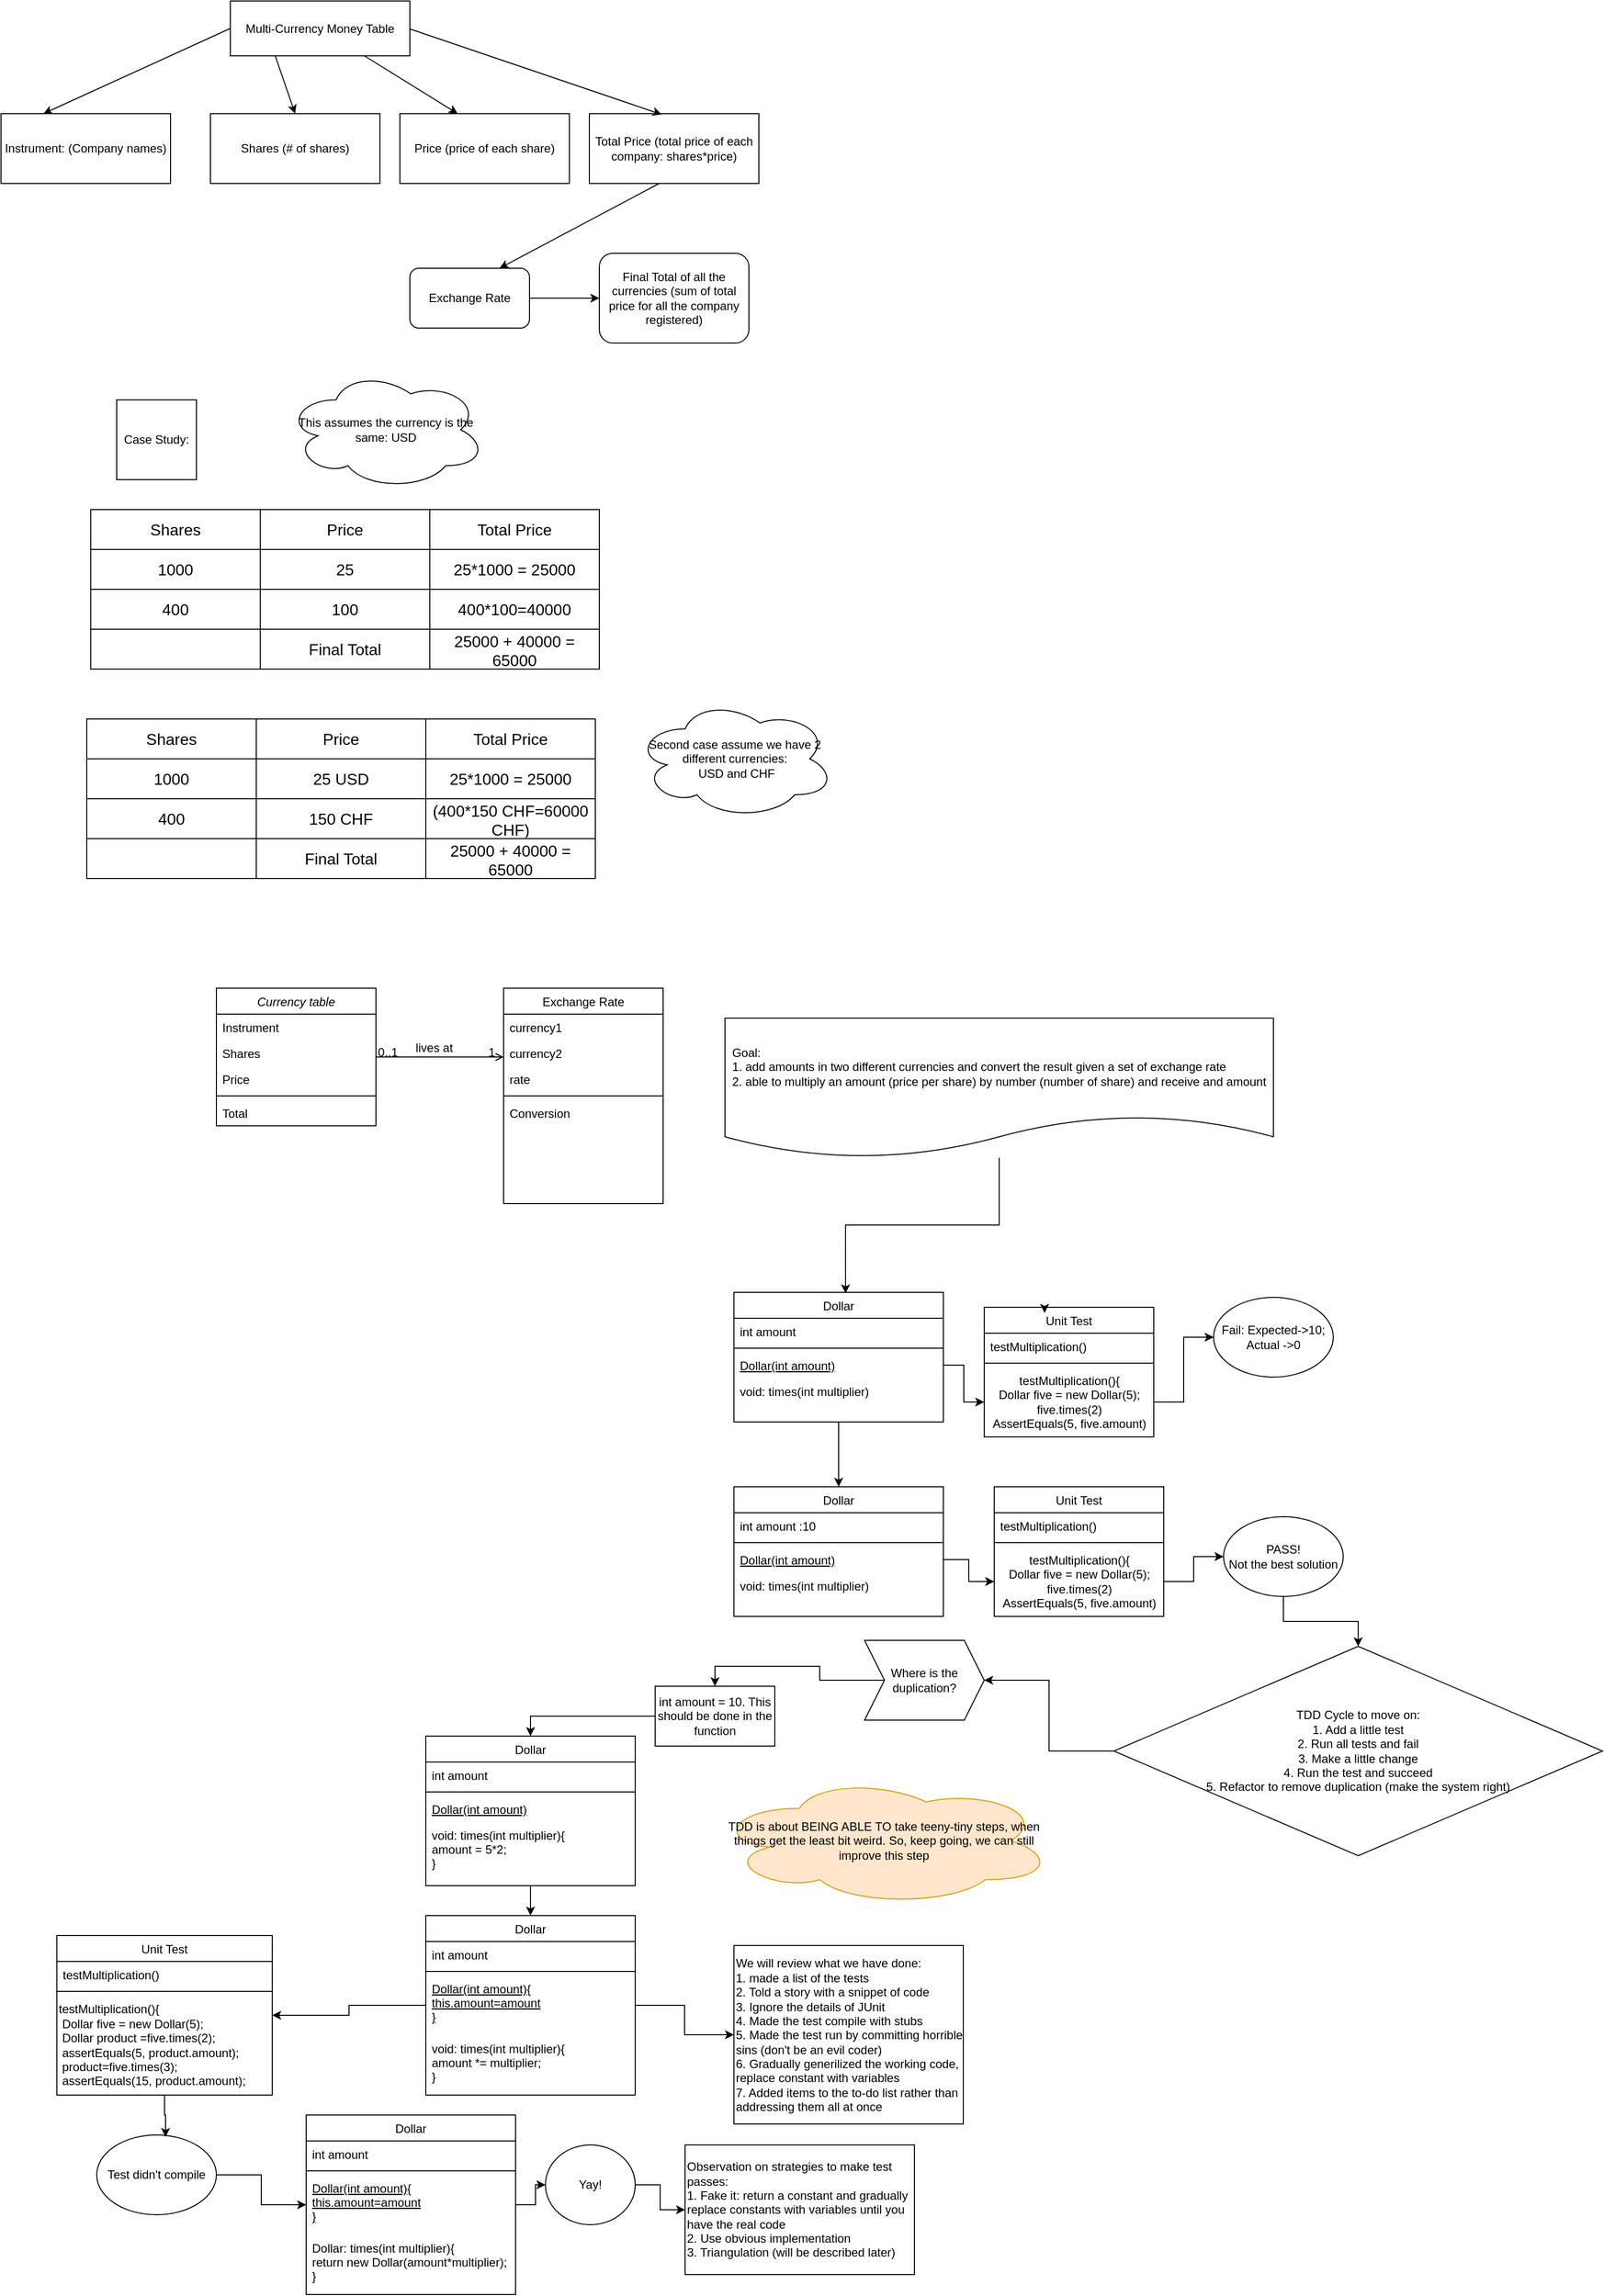 <mxfile version="21.6.6" type="github">
  <diagram id="C5RBs43oDa-KdzZeNtuy" name="Page-1">
    <mxGraphModel dx="1434" dy="750" grid="1" gridSize="10" guides="1" tooltips="1" connect="1" arrows="1" fold="1" page="1" pageScale="1" pageWidth="827" pageHeight="1169" math="0" shadow="0">
      <root>
        <mxCell id="WIyWlLk6GJQsqaUBKTNV-0" />
        <mxCell id="WIyWlLk6GJQsqaUBKTNV-1" parent="WIyWlLk6GJQsqaUBKTNV-0" />
        <mxCell id="zkfFHV4jXpPFQw0GAbJ--0" value="Currency table" style="swimlane;fontStyle=2;align=center;verticalAlign=top;childLayout=stackLayout;horizontal=1;startSize=26;horizontalStack=0;resizeParent=1;resizeLast=0;collapsible=1;marginBottom=0;rounded=0;shadow=0;strokeWidth=1;" parent="WIyWlLk6GJQsqaUBKTNV-1" vertex="1">
          <mxGeometry x="250" y="1020" width="160" height="138" as="geometry">
            <mxRectangle x="230" y="140" width="160" height="26" as="alternateBounds" />
          </mxGeometry>
        </mxCell>
        <mxCell id="zkfFHV4jXpPFQw0GAbJ--1" value="Instrument" style="text;align=left;verticalAlign=top;spacingLeft=4;spacingRight=4;overflow=hidden;rotatable=0;points=[[0,0.5],[1,0.5]];portConstraint=eastwest;" parent="zkfFHV4jXpPFQw0GAbJ--0" vertex="1">
          <mxGeometry y="26" width="160" height="26" as="geometry" />
        </mxCell>
        <mxCell id="zkfFHV4jXpPFQw0GAbJ--2" value="Shares" style="text;align=left;verticalAlign=top;spacingLeft=4;spacingRight=4;overflow=hidden;rotatable=0;points=[[0,0.5],[1,0.5]];portConstraint=eastwest;rounded=0;shadow=0;html=0;" parent="zkfFHV4jXpPFQw0GAbJ--0" vertex="1">
          <mxGeometry y="52" width="160" height="26" as="geometry" />
        </mxCell>
        <mxCell id="zkfFHV4jXpPFQw0GAbJ--3" value="Price" style="text;align=left;verticalAlign=top;spacingLeft=4;spacingRight=4;overflow=hidden;rotatable=0;points=[[0,0.5],[1,0.5]];portConstraint=eastwest;rounded=0;shadow=0;html=0;" parent="zkfFHV4jXpPFQw0GAbJ--0" vertex="1">
          <mxGeometry y="78" width="160" height="26" as="geometry" />
        </mxCell>
        <mxCell id="zkfFHV4jXpPFQw0GAbJ--4" value="" style="line;html=1;strokeWidth=1;align=left;verticalAlign=middle;spacingTop=-1;spacingLeft=3;spacingRight=3;rotatable=0;labelPosition=right;points=[];portConstraint=eastwest;" parent="zkfFHV4jXpPFQw0GAbJ--0" vertex="1">
          <mxGeometry y="104" width="160" height="8" as="geometry" />
        </mxCell>
        <mxCell id="zkfFHV4jXpPFQw0GAbJ--5" value="Total" style="text;align=left;verticalAlign=top;spacingLeft=4;spacingRight=4;overflow=hidden;rotatable=0;points=[[0,0.5],[1,0.5]];portConstraint=eastwest;" parent="zkfFHV4jXpPFQw0GAbJ--0" vertex="1">
          <mxGeometry y="112" width="160" height="26" as="geometry" />
        </mxCell>
        <mxCell id="K9V3QC0t0sdOItGHkeq5-19" style="edgeStyle=orthogonalEdgeStyle;rounded=0;orthogonalLoop=1;jettySize=auto;html=1;entryX=0.5;entryY=0;entryDx=0;entryDy=0;" edge="1" parent="WIyWlLk6GJQsqaUBKTNV-1" source="zkfFHV4jXpPFQw0GAbJ--6" target="K9V3QC0t0sdOItGHkeq5-5">
          <mxGeometry relative="1" as="geometry" />
        </mxCell>
        <mxCell id="zkfFHV4jXpPFQw0GAbJ--6" value="Dollar" style="swimlane;fontStyle=0;align=center;verticalAlign=top;childLayout=stackLayout;horizontal=1;startSize=26;horizontalStack=0;resizeParent=1;resizeLast=0;collapsible=1;marginBottom=0;rounded=0;shadow=0;strokeWidth=1;" parent="WIyWlLk6GJQsqaUBKTNV-1" vertex="1">
          <mxGeometry x="769" y="1325" width="210" height="130" as="geometry">
            <mxRectangle x="130" y="380" width="160" height="26" as="alternateBounds" />
          </mxGeometry>
        </mxCell>
        <mxCell id="zkfFHV4jXpPFQw0GAbJ--7" value="int amount " style="text;align=left;verticalAlign=top;spacingLeft=4;spacingRight=4;overflow=hidden;rotatable=0;points=[[0,0.5],[1,0.5]];portConstraint=eastwest;" parent="zkfFHV4jXpPFQw0GAbJ--6" vertex="1">
          <mxGeometry y="26" width="210" height="26" as="geometry" />
        </mxCell>
        <mxCell id="zkfFHV4jXpPFQw0GAbJ--9" value="" style="line;html=1;strokeWidth=1;align=left;verticalAlign=middle;spacingTop=-1;spacingLeft=3;spacingRight=3;rotatable=0;labelPosition=right;points=[];portConstraint=eastwest;" parent="zkfFHV4jXpPFQw0GAbJ--6" vertex="1">
          <mxGeometry y="52" width="210" height="8" as="geometry" />
        </mxCell>
        <mxCell id="zkfFHV4jXpPFQw0GAbJ--10" value="Dollar(int amount)" style="text;align=left;verticalAlign=top;spacingLeft=4;spacingRight=4;overflow=hidden;rotatable=0;points=[[0,0.5],[1,0.5]];portConstraint=eastwest;fontStyle=4" parent="zkfFHV4jXpPFQw0GAbJ--6" vertex="1">
          <mxGeometry y="60" width="210" height="26" as="geometry" />
        </mxCell>
        <mxCell id="K9V3QC0t0sdOItGHkeq5-0" value="void: times(int multiplier)" style="text;align=left;verticalAlign=top;spacingLeft=4;spacingRight=4;overflow=hidden;rotatable=0;points=[[0,0.5],[1,0.5]];portConstraint=eastwest;rounded=0;shadow=0;html=0;" vertex="1" parent="zkfFHV4jXpPFQw0GAbJ--6">
          <mxGeometry y="86" width="210" height="26" as="geometry" />
        </mxCell>
        <mxCell id="zkfFHV4jXpPFQw0GAbJ--13" value="Unit Test" style="swimlane;fontStyle=0;align=center;verticalAlign=top;childLayout=stackLayout;horizontal=1;startSize=26;horizontalStack=0;resizeParent=1;resizeLast=0;collapsible=1;marginBottom=0;rounded=0;shadow=0;strokeWidth=1;" parent="WIyWlLk6GJQsqaUBKTNV-1" vertex="1">
          <mxGeometry x="1020" y="1340" width="170" height="130" as="geometry">
            <mxRectangle x="340" y="380" width="170" height="26" as="alternateBounds" />
          </mxGeometry>
        </mxCell>
        <mxCell id="zkfFHV4jXpPFQw0GAbJ--14" value="testMultiplication()" style="text;align=left;verticalAlign=top;spacingLeft=4;spacingRight=4;overflow=hidden;rotatable=0;points=[[0,0.5],[1,0.5]];portConstraint=eastwest;" parent="zkfFHV4jXpPFQw0GAbJ--13" vertex="1">
          <mxGeometry y="26" width="170" height="26" as="geometry" />
        </mxCell>
        <mxCell id="zkfFHV4jXpPFQw0GAbJ--15" value="" style="line;html=1;strokeWidth=1;align=left;verticalAlign=middle;spacingTop=-1;spacingLeft=3;spacingRight=3;rotatable=0;labelPosition=right;points=[];portConstraint=eastwest;" parent="zkfFHV4jXpPFQw0GAbJ--13" vertex="1">
          <mxGeometry y="52" width="170" height="8" as="geometry" />
        </mxCell>
        <mxCell id="K9V3QC0t0sdOItGHkeq5-2" value="testMultiplication(){&lt;br&gt;Dollar five = new Dollar(5);&lt;br&gt;five.times(2)&lt;br&gt;AssertEquals(5, five.amount)" style="text;html=1;align=center;verticalAlign=middle;resizable=0;points=[];autosize=1;strokeColor=none;fillColor=none;" vertex="1" parent="zkfFHV4jXpPFQw0GAbJ--13">
          <mxGeometry y="60" width="170" height="70" as="geometry" />
        </mxCell>
        <mxCell id="zkfFHV4jXpPFQw0GAbJ--17" value="Exchange Rate" style="swimlane;fontStyle=0;align=center;verticalAlign=top;childLayout=stackLayout;horizontal=1;startSize=26;horizontalStack=0;resizeParent=1;resizeLast=0;collapsible=1;marginBottom=0;rounded=0;shadow=0;strokeWidth=1;" parent="WIyWlLk6GJQsqaUBKTNV-1" vertex="1">
          <mxGeometry x="538" y="1020" width="160" height="216" as="geometry">
            <mxRectangle x="550" y="140" width="160" height="26" as="alternateBounds" />
          </mxGeometry>
        </mxCell>
        <mxCell id="zkfFHV4jXpPFQw0GAbJ--18" value="currency1" style="text;align=left;verticalAlign=top;spacingLeft=4;spacingRight=4;overflow=hidden;rotatable=0;points=[[0,0.5],[1,0.5]];portConstraint=eastwest;" parent="zkfFHV4jXpPFQw0GAbJ--17" vertex="1">
          <mxGeometry y="26" width="160" height="26" as="geometry" />
        </mxCell>
        <mxCell id="zkfFHV4jXpPFQw0GAbJ--19" value="currency2" style="text;align=left;verticalAlign=top;spacingLeft=4;spacingRight=4;overflow=hidden;rotatable=0;points=[[0,0.5],[1,0.5]];portConstraint=eastwest;rounded=0;shadow=0;html=0;" parent="zkfFHV4jXpPFQw0GAbJ--17" vertex="1">
          <mxGeometry y="52" width="160" height="26" as="geometry" />
        </mxCell>
        <mxCell id="zkfFHV4jXpPFQw0GAbJ--22" value="rate" style="text;align=left;verticalAlign=top;spacingLeft=4;spacingRight=4;overflow=hidden;rotatable=0;points=[[0,0.5],[1,0.5]];portConstraint=eastwest;rounded=0;shadow=0;html=0;" parent="zkfFHV4jXpPFQw0GAbJ--17" vertex="1">
          <mxGeometry y="78" width="160" height="26" as="geometry" />
        </mxCell>
        <mxCell id="zkfFHV4jXpPFQw0GAbJ--23" value="" style="line;html=1;strokeWidth=1;align=left;verticalAlign=middle;spacingTop=-1;spacingLeft=3;spacingRight=3;rotatable=0;labelPosition=right;points=[];portConstraint=eastwest;" parent="zkfFHV4jXpPFQw0GAbJ--17" vertex="1">
          <mxGeometry y="104" width="160" height="8" as="geometry" />
        </mxCell>
        <mxCell id="zkfFHV4jXpPFQw0GAbJ--24" value="Conversion" style="text;align=left;verticalAlign=top;spacingLeft=4;spacingRight=4;overflow=hidden;rotatable=0;points=[[0,0.5],[1,0.5]];portConstraint=eastwest;" parent="zkfFHV4jXpPFQw0GAbJ--17" vertex="1">
          <mxGeometry y="112" width="160" height="26" as="geometry" />
        </mxCell>
        <mxCell id="zkfFHV4jXpPFQw0GAbJ--26" value="" style="endArrow=open;shadow=0;strokeWidth=1;rounded=0;endFill=1;edgeStyle=elbowEdgeStyle;elbow=vertical;" parent="WIyWlLk6GJQsqaUBKTNV-1" source="zkfFHV4jXpPFQw0GAbJ--0" target="zkfFHV4jXpPFQw0GAbJ--17" edge="1">
          <mxGeometry x="0.5" y="41" relative="1" as="geometry">
            <mxPoint x="410" y="1092" as="sourcePoint" />
            <mxPoint x="570" y="1092" as="targetPoint" />
            <mxPoint x="-40" y="32" as="offset" />
          </mxGeometry>
        </mxCell>
        <mxCell id="zkfFHV4jXpPFQw0GAbJ--27" value="0..1" style="resizable=0;align=left;verticalAlign=bottom;labelBackgroundColor=none;fontSize=12;" parent="zkfFHV4jXpPFQw0GAbJ--26" connectable="0" vertex="1">
          <mxGeometry x="-1" relative="1" as="geometry">
            <mxPoint y="4" as="offset" />
          </mxGeometry>
        </mxCell>
        <mxCell id="zkfFHV4jXpPFQw0GAbJ--28" value="1" style="resizable=0;align=right;verticalAlign=bottom;labelBackgroundColor=none;fontSize=12;" parent="zkfFHV4jXpPFQw0GAbJ--26" connectable="0" vertex="1">
          <mxGeometry x="1" relative="1" as="geometry">
            <mxPoint x="-7" y="4" as="offset" />
          </mxGeometry>
        </mxCell>
        <mxCell id="zkfFHV4jXpPFQw0GAbJ--29" value="lives at" style="text;html=1;resizable=0;points=[];;align=center;verticalAlign=middle;labelBackgroundColor=none;rounded=0;shadow=0;strokeWidth=1;fontSize=12;" parent="zkfFHV4jXpPFQw0GAbJ--26" vertex="1" connectable="0">
          <mxGeometry x="0.5" y="49" relative="1" as="geometry">
            <mxPoint x="-38" y="40" as="offset" />
          </mxGeometry>
        </mxCell>
        <mxCell id="GJQKmAsqIFzK3T6_oYsG-0" value="Multi-Currency Money Table" style="rounded=0;whiteSpace=wrap;html=1;" parent="WIyWlLk6GJQsqaUBKTNV-1" vertex="1">
          <mxGeometry x="264" y="30" width="180" height="55" as="geometry" />
        </mxCell>
        <mxCell id="GJQKmAsqIFzK3T6_oYsG-1" value="Instrument: (Company names)" style="rounded=0;whiteSpace=wrap;html=1;" parent="WIyWlLk6GJQsqaUBKTNV-1" vertex="1">
          <mxGeometry x="34" y="143" width="170" height="70" as="geometry" />
        </mxCell>
        <mxCell id="GJQKmAsqIFzK3T6_oYsG-2" value="Shares (# of shares)" style="rounded=0;whiteSpace=wrap;html=1;" parent="WIyWlLk6GJQsqaUBKTNV-1" vertex="1">
          <mxGeometry x="244" y="143" width="170" height="70" as="geometry" />
        </mxCell>
        <mxCell id="GJQKmAsqIFzK3T6_oYsG-4" value="" style="endArrow=classic;html=1;rounded=0;entryX=0.25;entryY=0;entryDx=0;entryDy=0;exitX=0;exitY=0.5;exitDx=0;exitDy=0;" parent="WIyWlLk6GJQsqaUBKTNV-1" source="GJQKmAsqIFzK3T6_oYsG-0" target="GJQKmAsqIFzK3T6_oYsG-1" edge="1">
          <mxGeometry width="50" height="50" relative="1" as="geometry">
            <mxPoint x="104" y="93" as="sourcePoint" />
            <mxPoint x="154" y="43" as="targetPoint" />
          </mxGeometry>
        </mxCell>
        <mxCell id="GJQKmAsqIFzK3T6_oYsG-5" value="" style="endArrow=classic;html=1;rounded=0;entryX=0.5;entryY=0;entryDx=0;entryDy=0;exitX=0.25;exitY=1;exitDx=0;exitDy=0;" parent="WIyWlLk6GJQsqaUBKTNV-1" source="GJQKmAsqIFzK3T6_oYsG-0" target="GJQKmAsqIFzK3T6_oYsG-2" edge="1">
          <mxGeometry width="50" height="50" relative="1" as="geometry">
            <mxPoint x="274" y="68" as="sourcePoint" />
            <mxPoint x="87" y="153" as="targetPoint" />
            <Array as="points" />
          </mxGeometry>
        </mxCell>
        <mxCell id="GJQKmAsqIFzK3T6_oYsG-6" value="Price (price of each share)" style="rounded=0;whiteSpace=wrap;html=1;" parent="WIyWlLk6GJQsqaUBKTNV-1" vertex="1">
          <mxGeometry x="434" y="143" width="170" height="70" as="geometry" />
        </mxCell>
        <mxCell id="GJQKmAsqIFzK3T6_oYsG-7" value="Total Price (total price of each company: shares*price)" style="rounded=0;whiteSpace=wrap;html=1;" parent="WIyWlLk6GJQsqaUBKTNV-1" vertex="1">
          <mxGeometry x="624" y="143" width="170" height="70" as="geometry" />
        </mxCell>
        <mxCell id="GJQKmAsqIFzK3T6_oYsG-8" value="" style="endArrow=classic;html=1;rounded=0;entryX=0.5;entryY=0;entryDx=0;entryDy=0;" parent="WIyWlLk6GJQsqaUBKTNV-1" source="GJQKmAsqIFzK3T6_oYsG-0" edge="1">
          <mxGeometry width="50" height="50" relative="1" as="geometry">
            <mxPoint x="472" y="85" as="sourcePoint" />
            <mxPoint x="492" y="143" as="targetPoint" />
            <Array as="points" />
          </mxGeometry>
        </mxCell>
        <mxCell id="GJQKmAsqIFzK3T6_oYsG-9" value="" style="endArrow=classic;html=1;rounded=0;entryX=0.426;entryY=0.011;entryDx=0;entryDy=0;entryPerimeter=0;" parent="WIyWlLk6GJQsqaUBKTNV-1" target="GJQKmAsqIFzK3T6_oYsG-7" edge="1">
          <mxGeometry width="50" height="50" relative="1" as="geometry">
            <mxPoint x="444" y="58" as="sourcePoint" />
            <mxPoint x="538" y="116" as="targetPoint" />
            <Array as="points" />
          </mxGeometry>
        </mxCell>
        <mxCell id="GJQKmAsqIFzK3T6_oYsG-11" value="Final Total of all the currencies (sum of total price for all the company registered)" style="rounded=1;whiteSpace=wrap;html=1;" parent="WIyWlLk6GJQsqaUBKTNV-1" vertex="1">
          <mxGeometry x="634" y="283" width="150" height="90" as="geometry" />
        </mxCell>
        <mxCell id="GJQKmAsqIFzK3T6_oYsG-12" value="" style="endArrow=classic;html=1;rounded=0;entryX=0.75;entryY=0;entryDx=0;entryDy=0;" parent="WIyWlLk6GJQsqaUBKTNV-1" target="GJQKmAsqIFzK3T6_oYsG-13" edge="1">
          <mxGeometry width="50" height="50" relative="1" as="geometry">
            <mxPoint x="694" y="213" as="sourcePoint" />
            <mxPoint x="534" y="283" as="targetPoint" />
            <Array as="points" />
          </mxGeometry>
        </mxCell>
        <mxCell id="GJQKmAsqIFzK3T6_oYsG-14" style="edgeStyle=orthogonalEdgeStyle;rounded=0;orthogonalLoop=1;jettySize=auto;html=1;entryX=0;entryY=0.5;entryDx=0;entryDy=0;" parent="WIyWlLk6GJQsqaUBKTNV-1" source="GJQKmAsqIFzK3T6_oYsG-13" target="GJQKmAsqIFzK3T6_oYsG-11" edge="1">
          <mxGeometry relative="1" as="geometry" />
        </mxCell>
        <mxCell id="GJQKmAsqIFzK3T6_oYsG-13" value="Exchange Rate" style="rounded=1;whiteSpace=wrap;html=1;" parent="WIyWlLk6GJQsqaUBKTNV-1" vertex="1">
          <mxGeometry x="444" y="298" width="120" height="60" as="geometry" />
        </mxCell>
        <mxCell id="GJQKmAsqIFzK3T6_oYsG-15" value="Case Study:&lt;br&gt;" style="whiteSpace=wrap;html=1;aspect=fixed;" parent="WIyWlLk6GJQsqaUBKTNV-1" vertex="1">
          <mxGeometry x="150" y="430" width="80" height="80" as="geometry" />
        </mxCell>
        <mxCell id="GJQKmAsqIFzK3T6_oYsG-17" value="" style="shape=table;startSize=0;container=1;collapsible=0;childLayout=tableLayout;fontSize=16;" parent="WIyWlLk6GJQsqaUBKTNV-1" vertex="1">
          <mxGeometry x="124" y="540" width="510" height="160" as="geometry" />
        </mxCell>
        <mxCell id="GJQKmAsqIFzK3T6_oYsG-18" value="" style="shape=tableRow;horizontal=0;startSize=0;swimlaneHead=0;swimlaneBody=0;strokeColor=inherit;top=0;left=0;bottom=0;right=0;collapsible=0;dropTarget=0;fillColor=none;points=[[0,0.5],[1,0.5]];portConstraint=eastwest;fontSize=16;" parent="GJQKmAsqIFzK3T6_oYsG-17" vertex="1">
          <mxGeometry width="510" height="40" as="geometry" />
        </mxCell>
        <mxCell id="GJQKmAsqIFzK3T6_oYsG-19" value="Shares" style="shape=partialRectangle;html=1;whiteSpace=wrap;connectable=0;strokeColor=inherit;overflow=hidden;fillColor=none;top=0;left=0;bottom=0;right=0;pointerEvents=1;fontSize=16;" parent="GJQKmAsqIFzK3T6_oYsG-18" vertex="1">
          <mxGeometry width="170" height="40" as="geometry">
            <mxRectangle width="170" height="40" as="alternateBounds" />
          </mxGeometry>
        </mxCell>
        <mxCell id="GJQKmAsqIFzK3T6_oYsG-20" value="Price" style="shape=partialRectangle;html=1;whiteSpace=wrap;connectable=0;strokeColor=inherit;overflow=hidden;fillColor=none;top=0;left=0;bottom=0;right=0;pointerEvents=1;fontSize=16;" parent="GJQKmAsqIFzK3T6_oYsG-18" vertex="1">
          <mxGeometry x="170" width="170" height="40" as="geometry">
            <mxRectangle width="170" height="40" as="alternateBounds" />
          </mxGeometry>
        </mxCell>
        <mxCell id="GJQKmAsqIFzK3T6_oYsG-21" value="Total Price" style="shape=partialRectangle;html=1;whiteSpace=wrap;connectable=0;strokeColor=inherit;overflow=hidden;fillColor=none;top=0;left=0;bottom=0;right=0;pointerEvents=1;fontSize=16;" parent="GJQKmAsqIFzK3T6_oYsG-18" vertex="1">
          <mxGeometry x="340" width="170" height="40" as="geometry">
            <mxRectangle width="170" height="40" as="alternateBounds" />
          </mxGeometry>
        </mxCell>
        <mxCell id="GJQKmAsqIFzK3T6_oYsG-30" value="" style="shape=tableRow;horizontal=0;startSize=0;swimlaneHead=0;swimlaneBody=0;strokeColor=inherit;top=0;left=0;bottom=0;right=0;collapsible=0;dropTarget=0;fillColor=none;points=[[0,0.5],[1,0.5]];portConstraint=eastwest;fontSize=16;" parent="GJQKmAsqIFzK3T6_oYsG-17" vertex="1">
          <mxGeometry y="40" width="510" height="40" as="geometry" />
        </mxCell>
        <mxCell id="GJQKmAsqIFzK3T6_oYsG-31" value="1000" style="shape=partialRectangle;html=1;whiteSpace=wrap;connectable=0;strokeColor=inherit;overflow=hidden;fillColor=none;top=0;left=0;bottom=0;right=0;pointerEvents=1;fontSize=16;" parent="GJQKmAsqIFzK3T6_oYsG-30" vertex="1">
          <mxGeometry width="170" height="40" as="geometry">
            <mxRectangle width="170" height="40" as="alternateBounds" />
          </mxGeometry>
        </mxCell>
        <mxCell id="GJQKmAsqIFzK3T6_oYsG-32" value="25" style="shape=partialRectangle;html=1;whiteSpace=wrap;connectable=0;strokeColor=inherit;overflow=hidden;fillColor=none;top=0;left=0;bottom=0;right=0;pointerEvents=1;fontSize=16;" parent="GJQKmAsqIFzK3T6_oYsG-30" vertex="1">
          <mxGeometry x="170" width="170" height="40" as="geometry">
            <mxRectangle width="170" height="40" as="alternateBounds" />
          </mxGeometry>
        </mxCell>
        <mxCell id="GJQKmAsqIFzK3T6_oYsG-33" value="25*1000 = 25000" style="shape=partialRectangle;html=1;whiteSpace=wrap;connectable=0;strokeColor=inherit;overflow=hidden;fillColor=none;top=0;left=0;bottom=0;right=0;pointerEvents=1;fontSize=16;" parent="GJQKmAsqIFzK3T6_oYsG-30" vertex="1">
          <mxGeometry x="340" width="170" height="40" as="geometry">
            <mxRectangle width="170" height="40" as="alternateBounds" />
          </mxGeometry>
        </mxCell>
        <mxCell id="GJQKmAsqIFzK3T6_oYsG-22" value="" style="shape=tableRow;horizontal=0;startSize=0;swimlaneHead=0;swimlaneBody=0;strokeColor=inherit;top=0;left=0;bottom=0;right=0;collapsible=0;dropTarget=0;fillColor=none;points=[[0,0.5],[1,0.5]];portConstraint=eastwest;fontSize=16;" parent="GJQKmAsqIFzK3T6_oYsG-17" vertex="1">
          <mxGeometry y="80" width="510" height="40" as="geometry" />
        </mxCell>
        <mxCell id="GJQKmAsqIFzK3T6_oYsG-23" value="400" style="shape=partialRectangle;html=1;whiteSpace=wrap;connectable=0;strokeColor=inherit;overflow=hidden;fillColor=none;top=0;left=0;bottom=0;right=0;pointerEvents=1;fontSize=16;" parent="GJQKmAsqIFzK3T6_oYsG-22" vertex="1">
          <mxGeometry width="170" height="40" as="geometry">
            <mxRectangle width="170" height="40" as="alternateBounds" />
          </mxGeometry>
        </mxCell>
        <mxCell id="GJQKmAsqIFzK3T6_oYsG-24" value="100" style="shape=partialRectangle;html=1;whiteSpace=wrap;connectable=0;strokeColor=inherit;overflow=hidden;fillColor=none;top=0;left=0;bottom=0;right=0;pointerEvents=1;fontSize=16;" parent="GJQKmAsqIFzK3T6_oYsG-22" vertex="1">
          <mxGeometry x="170" width="170" height="40" as="geometry">
            <mxRectangle width="170" height="40" as="alternateBounds" />
          </mxGeometry>
        </mxCell>
        <mxCell id="GJQKmAsqIFzK3T6_oYsG-25" value="400*100=40000" style="shape=partialRectangle;html=1;whiteSpace=wrap;connectable=0;strokeColor=inherit;overflow=hidden;fillColor=none;top=0;left=0;bottom=0;right=0;pointerEvents=1;fontSize=16;" parent="GJQKmAsqIFzK3T6_oYsG-22" vertex="1">
          <mxGeometry x="340" width="170" height="40" as="geometry">
            <mxRectangle width="170" height="40" as="alternateBounds" />
          </mxGeometry>
        </mxCell>
        <mxCell id="GJQKmAsqIFzK3T6_oYsG-26" value="" style="shape=tableRow;horizontal=0;startSize=0;swimlaneHead=0;swimlaneBody=0;strokeColor=inherit;top=0;left=0;bottom=0;right=0;collapsible=0;dropTarget=0;fillColor=none;points=[[0,0.5],[1,0.5]];portConstraint=eastwest;fontSize=16;" parent="GJQKmAsqIFzK3T6_oYsG-17" vertex="1">
          <mxGeometry y="120" width="510" height="40" as="geometry" />
        </mxCell>
        <mxCell id="GJQKmAsqIFzK3T6_oYsG-27" value="" style="shape=partialRectangle;html=1;whiteSpace=wrap;connectable=0;strokeColor=inherit;overflow=hidden;fillColor=none;top=0;left=0;bottom=0;right=0;pointerEvents=1;fontSize=16;" parent="GJQKmAsqIFzK3T6_oYsG-26" vertex="1">
          <mxGeometry width="170" height="40" as="geometry">
            <mxRectangle width="170" height="40" as="alternateBounds" />
          </mxGeometry>
        </mxCell>
        <mxCell id="GJQKmAsqIFzK3T6_oYsG-28" value="Final Total" style="shape=partialRectangle;html=1;whiteSpace=wrap;connectable=0;strokeColor=inherit;overflow=hidden;fillColor=none;top=0;left=0;bottom=0;right=0;pointerEvents=1;fontSize=16;" parent="GJQKmAsqIFzK3T6_oYsG-26" vertex="1">
          <mxGeometry x="170" width="170" height="40" as="geometry">
            <mxRectangle width="170" height="40" as="alternateBounds" />
          </mxGeometry>
        </mxCell>
        <mxCell id="GJQKmAsqIFzK3T6_oYsG-29" value="25000 + 40000 = 65000" style="shape=partialRectangle;html=1;whiteSpace=wrap;connectable=0;strokeColor=inherit;overflow=hidden;fillColor=none;top=0;left=0;bottom=0;right=0;pointerEvents=1;fontSize=16;" parent="GJQKmAsqIFzK3T6_oYsG-26" vertex="1">
          <mxGeometry x="340" width="170" height="40" as="geometry">
            <mxRectangle width="170" height="40" as="alternateBounds" />
          </mxGeometry>
        </mxCell>
        <mxCell id="GJQKmAsqIFzK3T6_oYsG-35" value="This assumes the currency is the same: USD" style="ellipse;shape=cloud;whiteSpace=wrap;html=1;" parent="WIyWlLk6GJQsqaUBKTNV-1" vertex="1">
          <mxGeometry x="320" y="400" width="200" height="120" as="geometry" />
        </mxCell>
        <mxCell id="GJQKmAsqIFzK3T6_oYsG-36" value="" style="shape=table;startSize=0;container=1;collapsible=0;childLayout=tableLayout;fontSize=16;" parent="WIyWlLk6GJQsqaUBKTNV-1" vertex="1">
          <mxGeometry x="120" y="750" width="510" height="160" as="geometry" />
        </mxCell>
        <mxCell id="GJQKmAsqIFzK3T6_oYsG-37" value="" style="shape=tableRow;horizontal=0;startSize=0;swimlaneHead=0;swimlaneBody=0;strokeColor=inherit;top=0;left=0;bottom=0;right=0;collapsible=0;dropTarget=0;fillColor=none;points=[[0,0.5],[1,0.5]];portConstraint=eastwest;fontSize=16;" parent="GJQKmAsqIFzK3T6_oYsG-36" vertex="1">
          <mxGeometry width="510" height="40" as="geometry" />
        </mxCell>
        <mxCell id="GJQKmAsqIFzK3T6_oYsG-38" value="Shares" style="shape=partialRectangle;html=1;whiteSpace=wrap;connectable=0;strokeColor=inherit;overflow=hidden;fillColor=none;top=0;left=0;bottom=0;right=0;pointerEvents=1;fontSize=16;" parent="GJQKmAsqIFzK3T6_oYsG-37" vertex="1">
          <mxGeometry width="170" height="40" as="geometry">
            <mxRectangle width="170" height="40" as="alternateBounds" />
          </mxGeometry>
        </mxCell>
        <mxCell id="GJQKmAsqIFzK3T6_oYsG-39" value="Price" style="shape=partialRectangle;html=1;whiteSpace=wrap;connectable=0;strokeColor=inherit;overflow=hidden;fillColor=none;top=0;left=0;bottom=0;right=0;pointerEvents=1;fontSize=16;" parent="GJQKmAsqIFzK3T6_oYsG-37" vertex="1">
          <mxGeometry x="170" width="170" height="40" as="geometry">
            <mxRectangle width="170" height="40" as="alternateBounds" />
          </mxGeometry>
        </mxCell>
        <mxCell id="GJQKmAsqIFzK3T6_oYsG-40" value="Total Price" style="shape=partialRectangle;html=1;whiteSpace=wrap;connectable=0;strokeColor=inherit;overflow=hidden;fillColor=none;top=0;left=0;bottom=0;right=0;pointerEvents=1;fontSize=16;" parent="GJQKmAsqIFzK3T6_oYsG-37" vertex="1">
          <mxGeometry x="340" width="170" height="40" as="geometry">
            <mxRectangle width="170" height="40" as="alternateBounds" />
          </mxGeometry>
        </mxCell>
        <mxCell id="GJQKmAsqIFzK3T6_oYsG-41" value="" style="shape=tableRow;horizontal=0;startSize=0;swimlaneHead=0;swimlaneBody=0;strokeColor=inherit;top=0;left=0;bottom=0;right=0;collapsible=0;dropTarget=0;fillColor=none;points=[[0,0.5],[1,0.5]];portConstraint=eastwest;fontSize=16;" parent="GJQKmAsqIFzK3T6_oYsG-36" vertex="1">
          <mxGeometry y="40" width="510" height="40" as="geometry" />
        </mxCell>
        <mxCell id="GJQKmAsqIFzK3T6_oYsG-42" value="1000" style="shape=partialRectangle;html=1;whiteSpace=wrap;connectable=0;strokeColor=inherit;overflow=hidden;fillColor=none;top=0;left=0;bottom=0;right=0;pointerEvents=1;fontSize=16;" parent="GJQKmAsqIFzK3T6_oYsG-41" vertex="1">
          <mxGeometry width="170" height="40" as="geometry">
            <mxRectangle width="170" height="40" as="alternateBounds" />
          </mxGeometry>
        </mxCell>
        <mxCell id="GJQKmAsqIFzK3T6_oYsG-43" value="25 USD" style="shape=partialRectangle;html=1;whiteSpace=wrap;connectable=0;strokeColor=inherit;overflow=hidden;fillColor=none;top=0;left=0;bottom=0;right=0;pointerEvents=1;fontSize=16;" parent="GJQKmAsqIFzK3T6_oYsG-41" vertex="1">
          <mxGeometry x="170" width="170" height="40" as="geometry">
            <mxRectangle width="170" height="40" as="alternateBounds" />
          </mxGeometry>
        </mxCell>
        <mxCell id="GJQKmAsqIFzK3T6_oYsG-44" value="25*1000 = 25000" style="shape=partialRectangle;html=1;whiteSpace=wrap;connectable=0;strokeColor=inherit;overflow=hidden;fillColor=none;top=0;left=0;bottom=0;right=0;pointerEvents=1;fontSize=16;" parent="GJQKmAsqIFzK3T6_oYsG-41" vertex="1">
          <mxGeometry x="340" width="170" height="40" as="geometry">
            <mxRectangle width="170" height="40" as="alternateBounds" />
          </mxGeometry>
        </mxCell>
        <mxCell id="GJQKmAsqIFzK3T6_oYsG-45" value="" style="shape=tableRow;horizontal=0;startSize=0;swimlaneHead=0;swimlaneBody=0;strokeColor=inherit;top=0;left=0;bottom=0;right=0;collapsible=0;dropTarget=0;fillColor=none;points=[[0,0.5],[1,0.5]];portConstraint=eastwest;fontSize=16;" parent="GJQKmAsqIFzK3T6_oYsG-36" vertex="1">
          <mxGeometry y="80" width="510" height="40" as="geometry" />
        </mxCell>
        <mxCell id="GJQKmAsqIFzK3T6_oYsG-46" value="400" style="shape=partialRectangle;html=1;whiteSpace=wrap;connectable=0;strokeColor=inherit;overflow=hidden;fillColor=none;top=0;left=0;bottom=0;right=0;pointerEvents=1;fontSize=16;" parent="GJQKmAsqIFzK3T6_oYsG-45" vertex="1">
          <mxGeometry width="170" height="40" as="geometry">
            <mxRectangle width="170" height="40" as="alternateBounds" />
          </mxGeometry>
        </mxCell>
        <mxCell id="GJQKmAsqIFzK3T6_oYsG-47" value="150 CHF" style="shape=partialRectangle;html=1;whiteSpace=wrap;connectable=0;strokeColor=inherit;overflow=hidden;fillColor=none;top=0;left=0;bottom=0;right=0;pointerEvents=1;fontSize=16;" parent="GJQKmAsqIFzK3T6_oYsG-45" vertex="1">
          <mxGeometry x="170" width="170" height="40" as="geometry">
            <mxRectangle width="170" height="40" as="alternateBounds" />
          </mxGeometry>
        </mxCell>
        <mxCell id="GJQKmAsqIFzK3T6_oYsG-48" value="(400*150 CHF=60000 CHF)" style="shape=partialRectangle;html=1;whiteSpace=wrap;connectable=0;strokeColor=inherit;overflow=hidden;fillColor=none;top=0;left=0;bottom=0;right=0;pointerEvents=1;fontSize=16;" parent="GJQKmAsqIFzK3T6_oYsG-45" vertex="1">
          <mxGeometry x="340" width="170" height="40" as="geometry">
            <mxRectangle width="170" height="40" as="alternateBounds" />
          </mxGeometry>
        </mxCell>
        <mxCell id="GJQKmAsqIFzK3T6_oYsG-49" value="" style="shape=tableRow;horizontal=0;startSize=0;swimlaneHead=0;swimlaneBody=0;strokeColor=inherit;top=0;left=0;bottom=0;right=0;collapsible=0;dropTarget=0;fillColor=none;points=[[0,0.5],[1,0.5]];portConstraint=eastwest;fontSize=16;" parent="GJQKmAsqIFzK3T6_oYsG-36" vertex="1">
          <mxGeometry y="120" width="510" height="40" as="geometry" />
        </mxCell>
        <mxCell id="GJQKmAsqIFzK3T6_oYsG-50" value="" style="shape=partialRectangle;html=1;whiteSpace=wrap;connectable=0;strokeColor=inherit;overflow=hidden;fillColor=none;top=0;left=0;bottom=0;right=0;pointerEvents=1;fontSize=16;" parent="GJQKmAsqIFzK3T6_oYsG-49" vertex="1">
          <mxGeometry width="170" height="40" as="geometry">
            <mxRectangle width="170" height="40" as="alternateBounds" />
          </mxGeometry>
        </mxCell>
        <mxCell id="GJQKmAsqIFzK3T6_oYsG-51" value="Final Total" style="shape=partialRectangle;html=1;whiteSpace=wrap;connectable=0;strokeColor=inherit;overflow=hidden;fillColor=none;top=0;left=0;bottom=0;right=0;pointerEvents=1;fontSize=16;" parent="GJQKmAsqIFzK3T6_oYsG-49" vertex="1">
          <mxGeometry x="170" width="170" height="40" as="geometry">
            <mxRectangle width="170" height="40" as="alternateBounds" />
          </mxGeometry>
        </mxCell>
        <mxCell id="GJQKmAsqIFzK3T6_oYsG-52" value="25000 + 40000 = 65000" style="shape=partialRectangle;html=1;whiteSpace=wrap;connectable=0;strokeColor=inherit;overflow=hidden;fillColor=none;top=0;left=0;bottom=0;right=0;pointerEvents=1;fontSize=16;" parent="GJQKmAsqIFzK3T6_oYsG-49" vertex="1">
          <mxGeometry x="340" width="170" height="40" as="geometry">
            <mxRectangle width="170" height="40" as="alternateBounds" />
          </mxGeometry>
        </mxCell>
        <mxCell id="GJQKmAsqIFzK3T6_oYsG-53" value="Second case assume we have 2 different currencies:&lt;br&gt;&amp;nbsp;USD and CHF" style="ellipse;shape=cloud;whiteSpace=wrap;html=1;" parent="WIyWlLk6GJQsqaUBKTNV-1" vertex="1">
          <mxGeometry x="670" y="730" width="200" height="120" as="geometry" />
        </mxCell>
        <mxCell id="K9V3QC0t0sdOItGHkeq5-1" style="edgeStyle=orthogonalEdgeStyle;rounded=0;orthogonalLoop=1;jettySize=auto;html=1;exitX=0.5;exitY=0;exitDx=0;exitDy=0;entryX=0.356;entryY=0.043;entryDx=0;entryDy=0;entryPerimeter=0;" edge="1" parent="WIyWlLk6GJQsqaUBKTNV-1" source="zkfFHV4jXpPFQw0GAbJ--13" target="zkfFHV4jXpPFQw0GAbJ--13">
          <mxGeometry relative="1" as="geometry" />
        </mxCell>
        <mxCell id="K9V3QC0t0sdOItGHkeq5-3" value="Fail: Expected-&amp;gt;10; Actual -&amp;gt;0" style="ellipse;whiteSpace=wrap;html=1;" vertex="1" parent="WIyWlLk6GJQsqaUBKTNV-1">
          <mxGeometry x="1250" y="1330" width="120" height="80" as="geometry" />
        </mxCell>
        <mxCell id="K9V3QC0t0sdOItGHkeq5-4" style="edgeStyle=orthogonalEdgeStyle;rounded=0;orthogonalLoop=1;jettySize=auto;html=1;entryX=0;entryY=0.5;entryDx=0;entryDy=0;" edge="1" parent="WIyWlLk6GJQsqaUBKTNV-1" source="K9V3QC0t0sdOItGHkeq5-2" target="K9V3QC0t0sdOItGHkeq5-3">
          <mxGeometry relative="1" as="geometry" />
        </mxCell>
        <mxCell id="K9V3QC0t0sdOItGHkeq5-5" value="Dollar" style="swimlane;fontStyle=0;align=center;verticalAlign=top;childLayout=stackLayout;horizontal=1;startSize=26;horizontalStack=0;resizeParent=1;resizeLast=0;collapsible=1;marginBottom=0;rounded=0;shadow=0;strokeWidth=1;" vertex="1" parent="WIyWlLk6GJQsqaUBKTNV-1">
          <mxGeometry x="769" y="1520" width="210" height="130" as="geometry">
            <mxRectangle x="130" y="380" width="160" height="26" as="alternateBounds" />
          </mxGeometry>
        </mxCell>
        <mxCell id="K9V3QC0t0sdOItGHkeq5-6" value="int amount :10" style="text;align=left;verticalAlign=top;spacingLeft=4;spacingRight=4;overflow=hidden;rotatable=0;points=[[0,0.5],[1,0.5]];portConstraint=eastwest;" vertex="1" parent="K9V3QC0t0sdOItGHkeq5-5">
          <mxGeometry y="26" width="210" height="26" as="geometry" />
        </mxCell>
        <mxCell id="K9V3QC0t0sdOItGHkeq5-7" value="" style="line;html=1;strokeWidth=1;align=left;verticalAlign=middle;spacingTop=-1;spacingLeft=3;spacingRight=3;rotatable=0;labelPosition=right;points=[];portConstraint=eastwest;" vertex="1" parent="K9V3QC0t0sdOItGHkeq5-5">
          <mxGeometry y="52" width="210" height="8" as="geometry" />
        </mxCell>
        <mxCell id="K9V3QC0t0sdOItGHkeq5-8" value="Dollar(int amount)" style="text;align=left;verticalAlign=top;spacingLeft=4;spacingRight=4;overflow=hidden;rotatable=0;points=[[0,0.5],[1,0.5]];portConstraint=eastwest;fontStyle=4" vertex="1" parent="K9V3QC0t0sdOItGHkeq5-5">
          <mxGeometry y="60" width="210" height="26" as="geometry" />
        </mxCell>
        <mxCell id="K9V3QC0t0sdOItGHkeq5-9" value="void: times(int multiplier)" style="text;align=left;verticalAlign=top;spacingLeft=4;spacingRight=4;overflow=hidden;rotatable=0;points=[[0,0.5],[1,0.5]];portConstraint=eastwest;rounded=0;shadow=0;html=0;" vertex="1" parent="K9V3QC0t0sdOItGHkeq5-5">
          <mxGeometry y="86" width="210" height="26" as="geometry" />
        </mxCell>
        <mxCell id="K9V3QC0t0sdOItGHkeq5-10" value="Unit Test" style="swimlane;fontStyle=0;align=center;verticalAlign=top;childLayout=stackLayout;horizontal=1;startSize=26;horizontalStack=0;resizeParent=1;resizeLast=0;collapsible=1;marginBottom=0;rounded=0;shadow=0;strokeWidth=1;" vertex="1" parent="WIyWlLk6GJQsqaUBKTNV-1">
          <mxGeometry x="1030" y="1520" width="170" height="130" as="geometry">
            <mxRectangle x="340" y="380" width="170" height="26" as="alternateBounds" />
          </mxGeometry>
        </mxCell>
        <mxCell id="K9V3QC0t0sdOItGHkeq5-11" value="testMultiplication()" style="text;align=left;verticalAlign=top;spacingLeft=4;spacingRight=4;overflow=hidden;rotatable=0;points=[[0,0.5],[1,0.5]];portConstraint=eastwest;" vertex="1" parent="K9V3QC0t0sdOItGHkeq5-10">
          <mxGeometry y="26" width="170" height="26" as="geometry" />
        </mxCell>
        <mxCell id="K9V3QC0t0sdOItGHkeq5-12" value="" style="line;html=1;strokeWidth=1;align=left;verticalAlign=middle;spacingTop=-1;spacingLeft=3;spacingRight=3;rotatable=0;labelPosition=right;points=[];portConstraint=eastwest;" vertex="1" parent="K9V3QC0t0sdOItGHkeq5-10">
          <mxGeometry y="52" width="170" height="8" as="geometry" />
        </mxCell>
        <mxCell id="K9V3QC0t0sdOItGHkeq5-13" value="testMultiplication(){&lt;br&gt;Dollar five = new Dollar(5);&lt;br&gt;five.times(2)&lt;br&gt;AssertEquals(5, five.amount)" style="text;html=1;align=center;verticalAlign=middle;resizable=0;points=[];autosize=1;strokeColor=none;fillColor=none;" vertex="1" parent="K9V3QC0t0sdOItGHkeq5-10">
          <mxGeometry y="60" width="170" height="70" as="geometry" />
        </mxCell>
        <mxCell id="K9V3QC0t0sdOItGHkeq5-25" style="edgeStyle=orthogonalEdgeStyle;rounded=0;orthogonalLoop=1;jettySize=auto;html=1;entryX=0.5;entryY=0;entryDx=0;entryDy=0;" edge="1" parent="WIyWlLk6GJQsqaUBKTNV-1" source="K9V3QC0t0sdOItGHkeq5-14" target="K9V3QC0t0sdOItGHkeq5-24">
          <mxGeometry relative="1" as="geometry" />
        </mxCell>
        <mxCell id="K9V3QC0t0sdOItGHkeq5-14" value="PASS!&lt;br&gt;Not the best solution" style="ellipse;whiteSpace=wrap;html=1;" vertex="1" parent="WIyWlLk6GJQsqaUBKTNV-1">
          <mxGeometry x="1260" y="1550" width="120" height="80" as="geometry" />
        </mxCell>
        <mxCell id="K9V3QC0t0sdOItGHkeq5-15" style="edgeStyle=orthogonalEdgeStyle;rounded=0;orthogonalLoop=1;jettySize=auto;html=1;entryX=0;entryY=0.5;entryDx=0;entryDy=0;" edge="1" parent="WIyWlLk6GJQsqaUBKTNV-1" source="K9V3QC0t0sdOItGHkeq5-13" target="K9V3QC0t0sdOItGHkeq5-14">
          <mxGeometry relative="1" as="geometry" />
        </mxCell>
        <mxCell id="K9V3QC0t0sdOItGHkeq5-16" value="" style="edgeStyle=orthogonalEdgeStyle;rounded=0;orthogonalLoop=1;jettySize=auto;html=1;" edge="1" parent="WIyWlLk6GJQsqaUBKTNV-1" source="zkfFHV4jXpPFQw0GAbJ--10" target="K9V3QC0t0sdOItGHkeq5-2">
          <mxGeometry relative="1" as="geometry" />
        </mxCell>
        <mxCell id="K9V3QC0t0sdOItGHkeq5-17" value="" style="edgeStyle=orthogonalEdgeStyle;rounded=0;orthogonalLoop=1;jettySize=auto;html=1;" edge="1" parent="WIyWlLk6GJQsqaUBKTNV-1" source="K9V3QC0t0sdOItGHkeq5-8" target="K9V3QC0t0sdOItGHkeq5-13">
          <mxGeometry relative="1" as="geometry" />
        </mxCell>
        <mxCell id="K9V3QC0t0sdOItGHkeq5-23" style="edgeStyle=orthogonalEdgeStyle;rounded=0;orthogonalLoop=1;jettySize=auto;html=1;entryX=0.533;entryY=0.008;entryDx=0;entryDy=0;entryPerimeter=0;" edge="1" parent="WIyWlLk6GJQsqaUBKTNV-1" source="K9V3QC0t0sdOItGHkeq5-22" target="zkfFHV4jXpPFQw0GAbJ--6">
          <mxGeometry relative="1" as="geometry" />
        </mxCell>
        <mxCell id="K9V3QC0t0sdOItGHkeq5-22" value="&lt;div style=&quot;border-color: var(--border-color); text-align: left;&quot;&gt;Goal:&lt;/div&gt;&lt;div style=&quot;border-color: var(--border-color); text-align: left;&quot;&gt;&lt;span style=&quot;border-color: var(--border-color); background-color: initial;&quot;&gt;1. add amounts in two different currencies and convert the result given a set of exchange rate&lt;/span&gt;&lt;/div&gt;&lt;div style=&quot;border-color: var(--border-color); text-align: left;&quot;&gt;&lt;span style=&quot;border-color: var(--border-color); background-color: initial;&quot;&gt;2. able to multiply an amount (price per share) by number (number of share) and receive and amount&lt;/span&gt;&lt;/div&gt;" style="shape=document;whiteSpace=wrap;html=1;boundedLbl=1;" vertex="1" parent="WIyWlLk6GJQsqaUBKTNV-1">
          <mxGeometry x="760" y="1050" width="550" height="140" as="geometry" />
        </mxCell>
        <mxCell id="K9V3QC0t0sdOItGHkeq5-27" style="edgeStyle=orthogonalEdgeStyle;rounded=0;orthogonalLoop=1;jettySize=auto;html=1;entryX=1;entryY=0.5;entryDx=0;entryDy=0;" edge="1" parent="WIyWlLk6GJQsqaUBKTNV-1" source="K9V3QC0t0sdOItGHkeq5-24" target="K9V3QC0t0sdOItGHkeq5-26">
          <mxGeometry relative="1" as="geometry">
            <mxPoint x="1020" y="1760" as="targetPoint" />
          </mxGeometry>
        </mxCell>
        <mxCell id="K9V3QC0t0sdOItGHkeq5-24" value="TDD Cycle to move on:&lt;br&gt;1. Add a little test&lt;br&gt;2. Run all tests and fail&lt;br&gt;3. Make a little change&lt;br&gt;4. Run the test and succeed&lt;br&gt;5. Refactor to remove duplication (make the system right)" style="rhombus;whiteSpace=wrap;html=1;" vertex="1" parent="WIyWlLk6GJQsqaUBKTNV-1">
          <mxGeometry x="1150" y="1680" width="490" height="210" as="geometry" />
        </mxCell>
        <mxCell id="K9V3QC0t0sdOItGHkeq5-36" style="edgeStyle=orthogonalEdgeStyle;rounded=0;orthogonalLoop=1;jettySize=auto;html=1;entryX=0.5;entryY=0;entryDx=0;entryDy=0;" edge="1" parent="WIyWlLk6GJQsqaUBKTNV-1" source="K9V3QC0t0sdOItGHkeq5-26" target="K9V3QC0t0sdOItGHkeq5-29">
          <mxGeometry relative="1" as="geometry" />
        </mxCell>
        <mxCell id="K9V3QC0t0sdOItGHkeq5-26" value="Where is the duplication?" style="shape=step;perimeter=stepPerimeter;whiteSpace=wrap;html=1;fixedSize=1;" vertex="1" parent="WIyWlLk6GJQsqaUBKTNV-1">
          <mxGeometry x="900" y="1674" width="120" height="80" as="geometry" />
        </mxCell>
        <mxCell id="K9V3QC0t0sdOItGHkeq5-37" style="edgeStyle=orthogonalEdgeStyle;rounded=0;orthogonalLoop=1;jettySize=auto;html=1;entryX=0.5;entryY=0;entryDx=0;entryDy=0;" edge="1" parent="WIyWlLk6GJQsqaUBKTNV-1" source="K9V3QC0t0sdOItGHkeq5-29" target="K9V3QC0t0sdOItGHkeq5-30">
          <mxGeometry relative="1" as="geometry" />
        </mxCell>
        <mxCell id="K9V3QC0t0sdOItGHkeq5-29" value="int amount = 10. This should be done in the function" style="rounded=0;whiteSpace=wrap;html=1;" vertex="1" parent="WIyWlLk6GJQsqaUBKTNV-1">
          <mxGeometry x="690" y="1720" width="120" height="60" as="geometry" />
        </mxCell>
        <mxCell id="K9V3QC0t0sdOItGHkeq5-44" style="edgeStyle=orthogonalEdgeStyle;rounded=0;orthogonalLoop=1;jettySize=auto;html=1;" edge="1" parent="WIyWlLk6GJQsqaUBKTNV-1" source="K9V3QC0t0sdOItGHkeq5-30" target="K9V3QC0t0sdOItGHkeq5-39">
          <mxGeometry relative="1" as="geometry" />
        </mxCell>
        <mxCell id="K9V3QC0t0sdOItGHkeq5-30" value="Dollar" style="swimlane;fontStyle=0;align=center;verticalAlign=top;childLayout=stackLayout;horizontal=1;startSize=26;horizontalStack=0;resizeParent=1;resizeLast=0;collapsible=1;marginBottom=0;rounded=0;shadow=0;strokeWidth=1;" vertex="1" parent="WIyWlLk6GJQsqaUBKTNV-1">
          <mxGeometry x="460" y="1770" width="210" height="150" as="geometry">
            <mxRectangle x="130" y="380" width="160" height="26" as="alternateBounds" />
          </mxGeometry>
        </mxCell>
        <mxCell id="K9V3QC0t0sdOItGHkeq5-31" value="int amount " style="text;align=left;verticalAlign=top;spacingLeft=4;spacingRight=4;overflow=hidden;rotatable=0;points=[[0,0.5],[1,0.5]];portConstraint=eastwest;" vertex="1" parent="K9V3QC0t0sdOItGHkeq5-30">
          <mxGeometry y="26" width="210" height="26" as="geometry" />
        </mxCell>
        <mxCell id="K9V3QC0t0sdOItGHkeq5-32" value="" style="line;html=1;strokeWidth=1;align=left;verticalAlign=middle;spacingTop=-1;spacingLeft=3;spacingRight=3;rotatable=0;labelPosition=right;points=[];portConstraint=eastwest;" vertex="1" parent="K9V3QC0t0sdOItGHkeq5-30">
          <mxGeometry y="52" width="210" height="8" as="geometry" />
        </mxCell>
        <mxCell id="K9V3QC0t0sdOItGHkeq5-33" value="Dollar(int amount)" style="text;align=left;verticalAlign=top;spacingLeft=4;spacingRight=4;overflow=hidden;rotatable=0;points=[[0,0.5],[1,0.5]];portConstraint=eastwest;fontStyle=4" vertex="1" parent="K9V3QC0t0sdOItGHkeq5-30">
          <mxGeometry y="60" width="210" height="26" as="geometry" />
        </mxCell>
        <mxCell id="K9V3QC0t0sdOItGHkeq5-34" value="void: times(int multiplier){&#xa;amount = 5*2;&#xa;}" style="text;align=left;verticalAlign=top;spacingLeft=4;spacingRight=4;overflow=hidden;rotatable=0;points=[[0,0.5],[1,0.5]];portConstraint=eastwest;rounded=0;shadow=0;html=0;" vertex="1" parent="K9V3QC0t0sdOItGHkeq5-30">
          <mxGeometry y="86" width="210" height="54" as="geometry" />
        </mxCell>
        <mxCell id="K9V3QC0t0sdOItGHkeq5-38" value="TDD is about BEING ABLE TO take teeny-tiny steps, when things get the least bit weird. So, keep going, we can still improve this step" style="ellipse;shape=cloud;whiteSpace=wrap;html=1;align=center;fillColor=#ffe6cc;strokeColor=#d79b00;" vertex="1" parent="WIyWlLk6GJQsqaUBKTNV-1">
          <mxGeometry x="750" y="1810" width="339" height="130" as="geometry" />
        </mxCell>
        <mxCell id="K9V3QC0t0sdOItGHkeq5-56" style="edgeStyle=orthogonalEdgeStyle;rounded=0;orthogonalLoop=1;jettySize=auto;html=1;" edge="1" parent="WIyWlLk6GJQsqaUBKTNV-1" source="K9V3QC0t0sdOItGHkeq5-39" target="K9V3QC0t0sdOItGHkeq5-52">
          <mxGeometry relative="1" as="geometry" />
        </mxCell>
        <mxCell id="K9V3QC0t0sdOItGHkeq5-39" value="Dollar" style="swimlane;fontStyle=0;align=center;verticalAlign=top;childLayout=stackLayout;horizontal=1;startSize=26;horizontalStack=0;resizeParent=1;resizeLast=0;collapsible=1;marginBottom=0;rounded=0;shadow=0;strokeWidth=1;" vertex="1" parent="WIyWlLk6GJQsqaUBKTNV-1">
          <mxGeometry x="460" y="1950" width="210" height="180" as="geometry">
            <mxRectangle x="130" y="380" width="160" height="26" as="alternateBounds" />
          </mxGeometry>
        </mxCell>
        <mxCell id="K9V3QC0t0sdOItGHkeq5-40" value="int amount " style="text;align=left;verticalAlign=top;spacingLeft=4;spacingRight=4;overflow=hidden;rotatable=0;points=[[0,0.5],[1,0.5]];portConstraint=eastwest;" vertex="1" parent="K9V3QC0t0sdOItGHkeq5-39">
          <mxGeometry y="26" width="210" height="26" as="geometry" />
        </mxCell>
        <mxCell id="K9V3QC0t0sdOItGHkeq5-41" value="" style="line;html=1;strokeWidth=1;align=left;verticalAlign=middle;spacingTop=-1;spacingLeft=3;spacingRight=3;rotatable=0;labelPosition=right;points=[];portConstraint=eastwest;" vertex="1" parent="K9V3QC0t0sdOItGHkeq5-39">
          <mxGeometry y="52" width="210" height="8" as="geometry" />
        </mxCell>
        <mxCell id="K9V3QC0t0sdOItGHkeq5-42" value="Dollar(int amount){&#xa;this.amount=amount&#xa;}" style="text;align=left;verticalAlign=top;spacingLeft=4;spacingRight=4;overflow=hidden;rotatable=0;points=[[0,0.5],[1,0.5]];portConstraint=eastwest;fontStyle=4" vertex="1" parent="K9V3QC0t0sdOItGHkeq5-39">
          <mxGeometry y="60" width="210" height="60" as="geometry" />
        </mxCell>
        <mxCell id="K9V3QC0t0sdOItGHkeq5-43" value="void: times(int multiplier){&#xa;amount *= multiplier;&#xa;}" style="text;align=left;verticalAlign=top;spacingLeft=4;spacingRight=4;overflow=hidden;rotatable=0;points=[[0,0.5],[1,0.5]];portConstraint=eastwest;rounded=0;shadow=0;html=0;" vertex="1" parent="K9V3QC0t0sdOItGHkeq5-39">
          <mxGeometry y="120" width="210" height="54" as="geometry" />
        </mxCell>
        <mxCell id="K9V3QC0t0sdOItGHkeq5-45" value="We will review what we have done:&lt;br&gt;1. made a list of the tests&lt;br&gt;2. Told a story with a snippet of code&lt;br&gt;3. Ignore the details of JUnit&lt;br&gt;4. Made the test compile with stubs&lt;br&gt;5. Made the test run by committing horrible sins (don&#39;t be an evil coder)&lt;br&gt;6. Gradually generilized the working code, replace constant with variables&lt;br&gt;7. Added items to the to-do list rather than addressing them all at once" style="rounded=0;whiteSpace=wrap;html=1;align=left;" vertex="1" parent="WIyWlLk6GJQsqaUBKTNV-1">
          <mxGeometry x="769" y="1980" width="230" height="179" as="geometry" />
        </mxCell>
        <mxCell id="K9V3QC0t0sdOItGHkeq5-46" style="edgeStyle=orthogonalEdgeStyle;rounded=0;orthogonalLoop=1;jettySize=auto;html=1;exitX=1;exitY=0.5;exitDx=0;exitDy=0;" edge="1" parent="WIyWlLk6GJQsqaUBKTNV-1" source="K9V3QC0t0sdOItGHkeq5-42" target="K9V3QC0t0sdOItGHkeq5-45">
          <mxGeometry relative="1" as="geometry" />
        </mxCell>
        <mxCell id="K9V3QC0t0sdOItGHkeq5-52" value="Unit Test" style="swimlane;fontStyle=0;align=center;verticalAlign=top;childLayout=stackLayout;horizontal=1;startSize=26;horizontalStack=0;resizeParent=1;resizeLast=0;collapsible=1;marginBottom=0;rounded=0;shadow=0;strokeWidth=1;" vertex="1" parent="WIyWlLk6GJQsqaUBKTNV-1">
          <mxGeometry x="90" y="1970" width="216" height="160" as="geometry">
            <mxRectangle x="340" y="380" width="170" height="26" as="alternateBounds" />
          </mxGeometry>
        </mxCell>
        <mxCell id="K9V3QC0t0sdOItGHkeq5-53" value="testMultiplication()" style="text;align=left;verticalAlign=top;spacingLeft=4;spacingRight=4;overflow=hidden;rotatable=0;points=[[0,0.5],[1,0.5]];portConstraint=eastwest;" vertex="1" parent="K9V3QC0t0sdOItGHkeq5-52">
          <mxGeometry y="26" width="216" height="26" as="geometry" />
        </mxCell>
        <mxCell id="K9V3QC0t0sdOItGHkeq5-54" value="" style="line;html=1;strokeWidth=1;align=left;verticalAlign=middle;spacingTop=-1;spacingLeft=3;spacingRight=3;rotatable=0;labelPosition=right;points=[];portConstraint=eastwest;" vertex="1" parent="K9V3QC0t0sdOItGHkeq5-52">
          <mxGeometry y="52" width="216" height="8" as="geometry" />
        </mxCell>
        <mxCell id="K9V3QC0t0sdOItGHkeq5-55" value="testMultiplication(){&lt;br&gt;&amp;nbsp;Dollar five = new Dollar(5);&lt;br&gt;&amp;nbsp;Dollar product =five.times(2);&amp;nbsp;&lt;br&gt;&amp;nbsp;assertEquals(5, product.amount);&lt;br&gt;&amp;nbsp;product=five.times(3);&lt;br&gt;&amp;nbsp;assertEquals(15, product.amount);" style="text;html=1;align=left;verticalAlign=middle;resizable=0;points=[];autosize=1;strokeColor=none;fillColor=none;" vertex="1" parent="K9V3QC0t0sdOItGHkeq5-52">
          <mxGeometry y="60" width="216" height="100" as="geometry" />
        </mxCell>
        <mxCell id="K9V3QC0t0sdOItGHkeq5-64" style="edgeStyle=orthogonalEdgeStyle;rounded=0;orthogonalLoop=1;jettySize=auto;html=1;exitX=1;exitY=0.5;exitDx=0;exitDy=0;entryX=0;entryY=0.5;entryDx=0;entryDy=0;" edge="1" parent="WIyWlLk6GJQsqaUBKTNV-1" source="K9V3QC0t0sdOItGHkeq5-57" target="K9V3QC0t0sdOItGHkeq5-59">
          <mxGeometry relative="1" as="geometry" />
        </mxCell>
        <mxCell id="K9V3QC0t0sdOItGHkeq5-57" value="Test didn&#39;t compile" style="ellipse;whiteSpace=wrap;html=1;" vertex="1" parent="WIyWlLk6GJQsqaUBKTNV-1">
          <mxGeometry x="130" y="2170" width="120" height="80" as="geometry" />
        </mxCell>
        <mxCell id="K9V3QC0t0sdOItGHkeq5-58" style="edgeStyle=orthogonalEdgeStyle;rounded=0;orthogonalLoop=1;jettySize=auto;html=1;entryX=0.575;entryY=0.025;entryDx=0;entryDy=0;entryPerimeter=0;" edge="1" parent="WIyWlLk6GJQsqaUBKTNV-1" source="K9V3QC0t0sdOItGHkeq5-55" target="K9V3QC0t0sdOItGHkeq5-57">
          <mxGeometry relative="1" as="geometry" />
        </mxCell>
        <mxCell id="K9V3QC0t0sdOItGHkeq5-66" style="edgeStyle=orthogonalEdgeStyle;rounded=0;orthogonalLoop=1;jettySize=auto;html=1;entryX=0;entryY=0.5;entryDx=0;entryDy=0;" edge="1" parent="WIyWlLk6GJQsqaUBKTNV-1" source="K9V3QC0t0sdOItGHkeq5-59" target="K9V3QC0t0sdOItGHkeq5-65">
          <mxGeometry relative="1" as="geometry" />
        </mxCell>
        <mxCell id="K9V3QC0t0sdOItGHkeq5-59" value="Dollar" style="swimlane;fontStyle=0;align=center;verticalAlign=top;childLayout=stackLayout;horizontal=1;startSize=26;horizontalStack=0;resizeParent=1;resizeLast=0;collapsible=1;marginBottom=0;rounded=0;shadow=0;strokeWidth=1;" vertex="1" parent="WIyWlLk6GJQsqaUBKTNV-1">
          <mxGeometry x="340" y="2150" width="210" height="180" as="geometry">
            <mxRectangle x="130" y="380" width="160" height="26" as="alternateBounds" />
          </mxGeometry>
        </mxCell>
        <mxCell id="K9V3QC0t0sdOItGHkeq5-60" value="int amount " style="text;align=left;verticalAlign=top;spacingLeft=4;spacingRight=4;overflow=hidden;rotatable=0;points=[[0,0.5],[1,0.5]];portConstraint=eastwest;" vertex="1" parent="K9V3QC0t0sdOItGHkeq5-59">
          <mxGeometry y="26" width="210" height="26" as="geometry" />
        </mxCell>
        <mxCell id="K9V3QC0t0sdOItGHkeq5-61" value="" style="line;html=1;strokeWidth=1;align=left;verticalAlign=middle;spacingTop=-1;spacingLeft=3;spacingRight=3;rotatable=0;labelPosition=right;points=[];portConstraint=eastwest;" vertex="1" parent="K9V3QC0t0sdOItGHkeq5-59">
          <mxGeometry y="52" width="210" height="8" as="geometry" />
        </mxCell>
        <mxCell id="K9V3QC0t0sdOItGHkeq5-62" value="Dollar(int amount){&#xa;this.amount=amount&#xa;}" style="text;align=left;verticalAlign=top;spacingLeft=4;spacingRight=4;overflow=hidden;rotatable=0;points=[[0,0.5],[1,0.5]];portConstraint=eastwest;fontStyle=4" vertex="1" parent="K9V3QC0t0sdOItGHkeq5-59">
          <mxGeometry y="60" width="210" height="60" as="geometry" />
        </mxCell>
        <mxCell id="K9V3QC0t0sdOItGHkeq5-63" value="Dollar: times(int multiplier){&#xa;return new Dollar(amount*multiplier);&#xa;}" style="text;align=left;verticalAlign=top;spacingLeft=4;spacingRight=4;overflow=hidden;rotatable=0;points=[[0,0.5],[1,0.5]];portConstraint=eastwest;rounded=0;shadow=0;html=0;" vertex="1" parent="K9V3QC0t0sdOItGHkeq5-59">
          <mxGeometry y="120" width="210" height="54" as="geometry" />
        </mxCell>
        <mxCell id="K9V3QC0t0sdOItGHkeq5-68" style="edgeStyle=orthogonalEdgeStyle;rounded=0;orthogonalLoop=1;jettySize=auto;html=1;entryX=0;entryY=0.5;entryDx=0;entryDy=0;" edge="1" parent="WIyWlLk6GJQsqaUBKTNV-1" source="K9V3QC0t0sdOItGHkeq5-65" target="K9V3QC0t0sdOItGHkeq5-67">
          <mxGeometry relative="1" as="geometry" />
        </mxCell>
        <mxCell id="K9V3QC0t0sdOItGHkeq5-65" value="Yay!" style="ellipse;whiteSpace=wrap;html=1;" vertex="1" parent="WIyWlLk6GJQsqaUBKTNV-1">
          <mxGeometry x="580" y="2180" width="90" height="80" as="geometry" />
        </mxCell>
        <mxCell id="K9V3QC0t0sdOItGHkeq5-67" value="Observation on strategies to make test passes:&lt;br&gt;1. Fake it: return a constant and gradually replace constants with variables until you have the real code&lt;br&gt;2. Use obvious implementation&lt;br&gt;3. Triangulation (will be described later)" style="rounded=0;whiteSpace=wrap;html=1;align=left;" vertex="1" parent="WIyWlLk6GJQsqaUBKTNV-1">
          <mxGeometry x="720" y="2180" width="230" height="130" as="geometry" />
        </mxCell>
      </root>
    </mxGraphModel>
  </diagram>
</mxfile>
